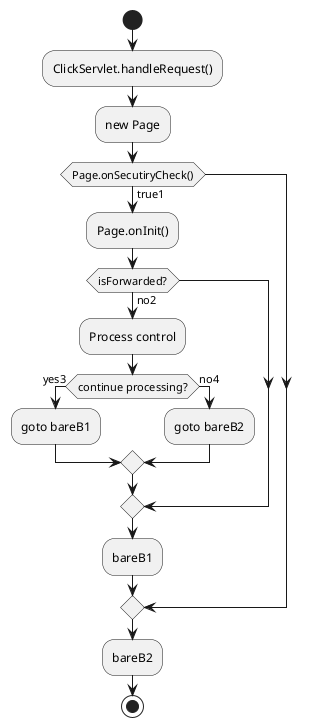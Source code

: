 {
  "sha1": "b4094n9pat094ehy8wxcpjx96kvbl8k",
  "insertion": {
    "when": "2024-05-30T20:48:22.010Z",
    "user": "plantuml@gmail.com"
  }
}
@startuml
start
:ClickServlet.handleRequest();
:new Page;
if (Page.onSecutiryCheck()) then (true1)
    :Page.onInit();
    if (isForwarded?) then (no2)
        :Process control;
        if (continue processing?) then (yes3)
           :goto bareB1;
        else (no4)
           :goto bareB2;
        endif
    endif
    :bareB1;
endif
:bareB2;
stop
@enduml
